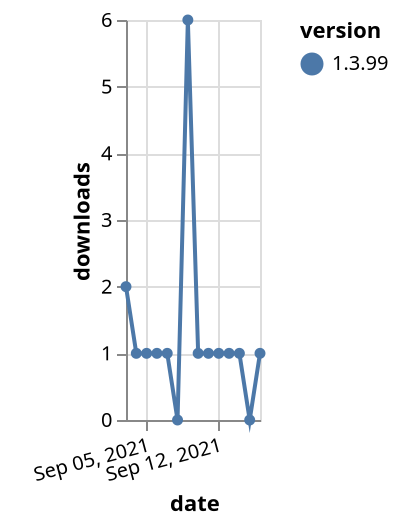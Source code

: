 {"$schema": "https://vega.github.io/schema/vega-lite/v5.json", "description": "A simple bar chart with embedded data.", "data": {"values": [{"date": "2021-09-03", "total": 517, "delta": 2, "version": "1.3.99"}, {"date": "2021-09-04", "total": 518, "delta": 1, "version": "1.3.99"}, {"date": "2021-09-05", "total": 519, "delta": 1, "version": "1.3.99"}, {"date": "2021-09-06", "total": 520, "delta": 1, "version": "1.3.99"}, {"date": "2021-09-07", "total": 521, "delta": 1, "version": "1.3.99"}, {"date": "2021-09-08", "total": 521, "delta": 0, "version": "1.3.99"}, {"date": "2021-09-09", "total": 527, "delta": 6, "version": "1.3.99"}, {"date": "2021-09-10", "total": 528, "delta": 1, "version": "1.3.99"}, {"date": "2021-09-11", "total": 529, "delta": 1, "version": "1.3.99"}, {"date": "2021-09-12", "total": 530, "delta": 1, "version": "1.3.99"}, {"date": "2021-09-13", "total": 531, "delta": 1, "version": "1.3.99"}, {"date": "2021-09-14", "total": 532, "delta": 1, "version": "1.3.99"}, {"date": "2021-09-15", "total": 532, "delta": 0, "version": "1.3.99"}, {"date": "2021-09-16", "total": 533, "delta": 1, "version": "1.3.99"}]}, "width": "container", "mark": {"type": "line", "point": {"filled": true}}, "encoding": {"x": {"field": "date", "type": "temporal", "timeUnit": "yearmonthdate", "title": "date", "axis": {"labelAngle": -15}}, "y": {"field": "delta", "type": "quantitative", "title": "downloads"}, "color": {"field": "version", "type": "nominal"}, "tooltip": {"field": "delta"}}}